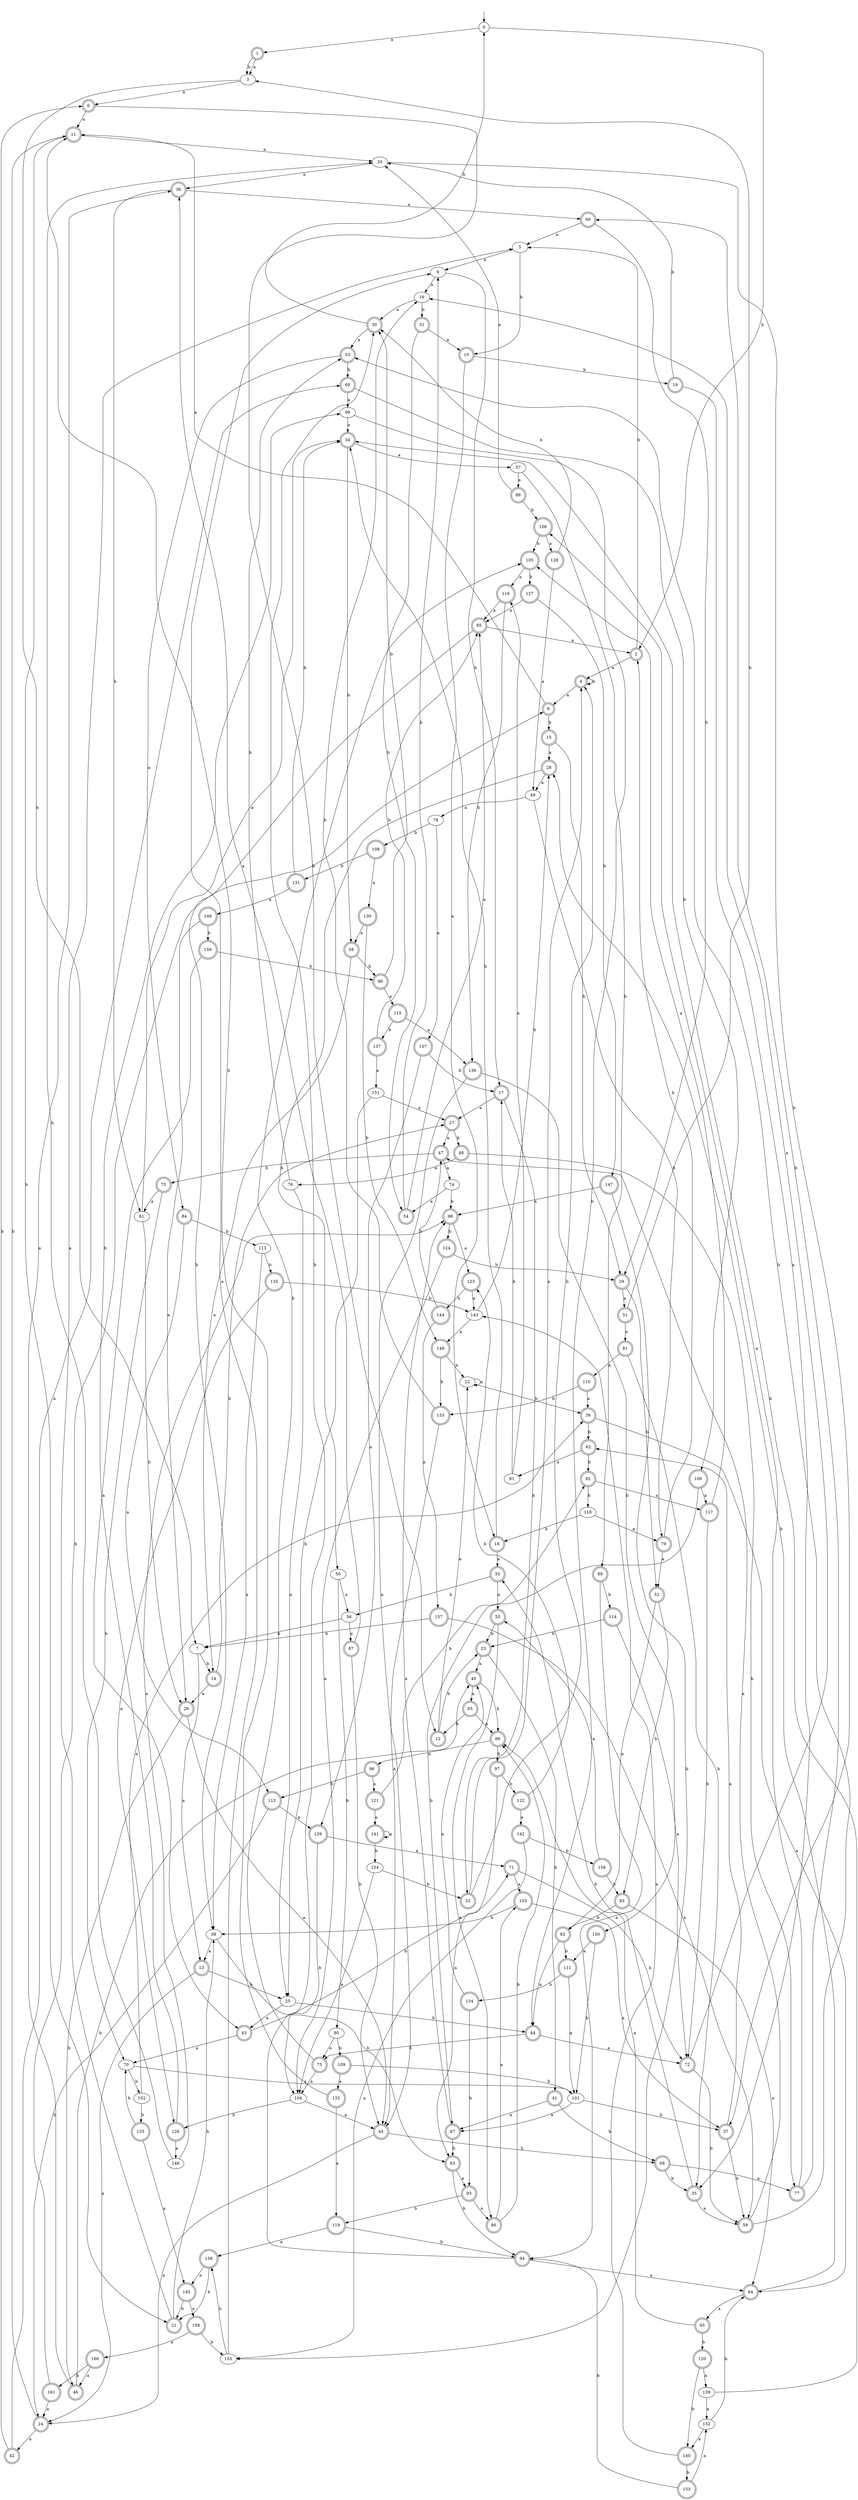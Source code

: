 digraph RandomDFA {
  __start0 [label="", shape=none];
  __start0 -> 0 [label=""];
  0 [shape=circle]
  0 -> 1 [label="a"]
  0 -> 2 [label="b"]
  1 [shape=doublecircle]
  1 -> 3 [label="a"]
  1 -> 3 [label="b"]
  2 [shape=doublecircle]
  2 -> 4 [label="a"]
  2 -> 5 [label="b"]
  3
  3 -> 6 [label="a"]
  3 -> 7 [label="b"]
  4 [shape=doublecircle]
  4 -> 8 [label="a"]
  4 -> 4 [label="b"]
  5
  5 -> 9 [label="a"]
  5 -> 10 [label="b"]
  6 [shape=doublecircle]
  6 -> 11 [label="a"]
  6 -> 12 [label="b"]
  7
  7 -> 13 [label="a"]
  7 -> 14 [label="b"]
  8 [shape=doublecircle]
  8 -> 11 [label="a"]
  8 -> 15 [label="b"]
  9
  9 -> 16 [label="a"]
  9 -> 17 [label="b"]
  10 [shape=doublecircle]
  10 -> 18 [label="a"]
  10 -> 19 [label="b"]
  11 [shape=doublecircle]
  11 -> 20 [label="a"]
  11 -> 21 [label="b"]
  12 [shape=doublecircle]
  12 -> 22 [label="a"]
  12 -> 23 [label="b"]
  13 [shape=doublecircle]
  13 -> 24 [label="a"]
  13 -> 25 [label="b"]
  14 [shape=doublecircle]
  14 -> 26 [label="a"]
  14 -> 27 [label="b"]
  15 [shape=doublecircle]
  15 -> 28 [label="a"]
  15 -> 29 [label="b"]
  16
  16 -> 30 [label="a"]
  16 -> 31 [label="b"]
  17 [shape=doublecircle]
  17 -> 27 [label="a"]
  17 -> 32 [label="b"]
  18 [shape=doublecircle]
  18 -> 33 [label="a"]
  18 -> 34 [label="b"]
  19 [shape=doublecircle]
  19 -> 35 [label="a"]
  19 -> 20 [label="b"]
  20
  20 -> 36 [label="a"]
  20 -> 37 [label="b"]
  21 [shape=doublecircle]
  21 -> 5 [label="a"]
  21 -> 38 [label="b"]
  22
  22 -> 22 [label="a"]
  22 -> 39 [label="b"]
  23 [shape=doublecircle]
  23 -> 40 [label="a"]
  23 -> 41 [label="b"]
  24 [shape=doublecircle]
  24 -> 42 [label="a"]
  24 -> 11 [label="b"]
  25
  25 -> 43 [label="a"]
  25 -> 44 [label="b"]
  26 [shape=doublecircle]
  26 -> 45 [label="a"]
  26 -> 46 [label="b"]
  27 [shape=doublecircle]
  27 -> 47 [label="a"]
  27 -> 48 [label="b"]
  28 [shape=doublecircle]
  28 -> 49 [label="a"]
  28 -> 50 [label="b"]
  29 [shape=doublecircle]
  29 -> 51 [label="a"]
  29 -> 52 [label="b"]
  30 [shape=doublecircle]
  30 -> 53 [label="a"]
  30 -> 0 [label="b"]
  31 [shape=doublecircle]
  31 -> 10 [label="a"]
  31 -> 54 [label="b"]
  32 [shape=doublecircle]
  32 -> 4 [label="a"]
  32 -> 4 [label="b"]
  33 [shape=doublecircle]
  33 -> 55 [label="a"]
  33 -> 56 [label="b"]
  34 [shape=doublecircle]
  34 -> 57 [label="a"]
  34 -> 58 [label="b"]
  35 [shape=doublecircle]
  35 -> 59 [label="a"]
  35 -> 33 [label="b"]
  36 [shape=doublecircle]
  36 -> 60 [label="a"]
  36 -> 61 [label="b"]
  37 [shape=doublecircle]
  37 -> 62 [label="a"]
  37 -> 59 [label="b"]
  38
  38 -> 13 [label="a"]
  38 -> 63 [label="b"]
  39 [shape=doublecircle]
  39 -> 64 [label="a"]
  39 -> 62 [label="b"]
  40 [shape=doublecircle]
  40 -> 65 [label="a"]
  40 -> 66 [label="b"]
  41 [shape=doublecircle]
  41 -> 67 [label="a"]
  41 -> 68 [label="b"]
  42 [shape=doublecircle]
  42 -> 69 [label="a"]
  42 -> 6 [label="b"]
  43 [shape=doublecircle]
  43 -> 70 [label="a"]
  43 -> 71 [label="b"]
  44 [shape=doublecircle]
  44 -> 72 [label="a"]
  44 -> 73 [label="b"]
  45 [shape=doublecircle]
  45 -> 24 [label="a"]
  45 -> 68 [label="b"]
  46 [shape=doublecircle]
  46 -> 36 [label="a"]
  46 -> 40 [label="b"]
  47 [shape=doublecircle]
  47 -> 74 [label="a"]
  47 -> 75 [label="b"]
  48 [shape=doublecircle]
  48 -> 76 [label="a"]
  48 -> 77 [label="b"]
  49
  49 -> 78 [label="a"]
  49 -> 79 [label="b"]
  50
  50 -> 56 [label="a"]
  50 -> 80 [label="b"]
  51 [shape=doublecircle]
  51 -> 81 [label="a"]
  51 -> 3 [label="b"]
  52 [shape=doublecircle]
  52 -> 82 [label="a"]
  52 -> 83 [label="b"]
  53 [shape=doublecircle]
  53 -> 84 [label="a"]
  53 -> 69 [label="b"]
  54 [shape=doublecircle]
  54 -> 85 [label="a"]
  54 -> 9 [label="b"]
  55 [shape=doublecircle]
  55 -> 86 [label="a"]
  55 -> 23 [label="b"]
  56
  56 -> 87 [label="a"]
  56 -> 7 [label="b"]
  57
  57 -> 88 [label="a"]
  57 -> 89 [label="b"]
  58 [shape=doublecircle]
  58 -> 14 [label="a"]
  58 -> 90 [label="b"]
  59 [shape=doublecircle]
  59 -> 47 [label="a"]
  59 -> 53 [label="b"]
  60 [shape=doublecircle]
  60 -> 5 [label="a"]
  60 -> 29 [label="b"]
  61
  61 -> 34 [label="a"]
  61 -> 26 [label="b"]
  62 [shape=doublecircle]
  62 -> 91 [label="a"]
  62 -> 92 [label="b"]
  63 [shape=doublecircle]
  63 -> 93 [label="a"]
  63 -> 94 [label="b"]
  64 [shape=doublecircle]
  64 -> 95 [label="a"]
  64 -> 28 [label="b"]
  65 [shape=doublecircle]
  65 -> 66 [label="a"]
  65 -> 12 [label="b"]
  66 [shape=doublecircle]
  66 -> 96 [label="a"]
  66 -> 97 [label="b"]
  67 [shape=doublecircle]
  67 -> 98 [label="a"]
  67 -> 63 [label="b"]
  68 [shape=doublecircle]
  68 -> 77 [label="a"]
  68 -> 35 [label="b"]
  69 [shape=doublecircle]
  69 -> 99 [label="a"]
  69 -> 100 [label="b"]
  70
  70 -> 101 [label="a"]
  70 -> 102 [label="b"]
  71 [shape=doublecircle]
  71 -> 103 [label="a"]
  71 -> 72 [label="b"]
  72 [shape=doublecircle]
  72 -> 16 [label="a"]
  72 -> 59 [label="b"]
  73 [shape=doublecircle]
  73 -> 104 [label="a"]
  73 -> 105 [label="b"]
  74
  74 -> 54 [label="a"]
  74 -> 98 [label="b"]
  75 [shape=doublecircle]
  75 -> 61 [label="a"]
  75 -> 70 [label="b"]
  76
  76 -> 25 [label="a"]
  76 -> 53 [label="b"]
  77 [shape=doublecircle]
  77 -> 106 [label="a"]
  77 -> 60 [label="b"]
  78
  78 -> 107 [label="a"]
  78 -> 108 [label="b"]
  79 [shape=doublecircle]
  79 -> 52 [label="a"]
  79 -> 2 [label="b"]
  80
  80 -> 73 [label="a"]
  80 -> 109 [label="b"]
  81 [shape=doublecircle]
  81 -> 110 [label="a"]
  81 -> 35 [label="b"]
  82 [shape=doublecircle]
  82 -> 44 [label="a"]
  82 -> 111 [label="b"]
  83 [shape=doublecircle]
  83 -> 64 [label="a"]
  83 -> 82 [label="b"]
  84 [shape=doublecircle]
  84 -> 112 [label="a"]
  84 -> 113 [label="b"]
  85 [shape=doublecircle]
  85 -> 2 [label="a"]
  85 -> 38 [label="b"]
  86 [shape=doublecircle]
  86 -> 103 [label="a"]
  86 -> 66 [label="b"]
  87 [shape=doublecircle]
  87 -> 36 [label="a"]
  87 -> 45 [label="b"]
  88 [shape=doublecircle]
  88 -> 20 [label="a"]
  88 -> 106 [label="b"]
  89 [shape=doublecircle]
  89 -> 94 [label="a"]
  89 -> 114 [label="b"]
  90 [shape=doublecircle]
  90 -> 115 [label="a"]
  90 -> 30 [label="b"]
  91
  91 -> 116 [label="a"]
  91 -> 17 [label="b"]
  92 [shape=doublecircle]
  92 -> 117 [label="a"]
  92 -> 118 [label="b"]
  93 [shape=doublecircle]
  93 -> 86 [label="a"]
  93 -> 119 [label="b"]
  94 [shape=doublecircle]
  94 -> 64 [label="a"]
  94 -> 30 [label="b"]
  95 [shape=doublecircle]
  95 -> 66 [label="a"]
  95 -> 120 [label="b"]
  96 [shape=doublecircle]
  96 -> 121 [label="a"]
  96 -> 112 [label="b"]
  97 [shape=doublecircle]
  97 -> 63 [label="a"]
  97 -> 122 [label="b"]
  98 [shape=doublecircle]
  98 -> 123 [label="a"]
  98 -> 124 [label="b"]
  99
  99 -> 34 [label="a"]
  99 -> 44 [label="b"]
  100 [shape=doublecircle]
  100 -> 117 [label="a"]
  100 -> 67 [label="b"]
  101
  101 -> 67 [label="a"]
  101 -> 37 [label="b"]
  102
  102 -> 39 [label="a"]
  102 -> 125 [label="b"]
  103 [shape=doublecircle]
  103 -> 37 [label="a"]
  103 -> 38 [label="b"]
  104
  104 -> 45 [label="a"]
  104 -> 126 [label="b"]
  105 [shape=doublecircle]
  105 -> 116 [label="a"]
  105 -> 127 [label="b"]
  106 [shape=doublecircle]
  106 -> 128 [label="a"]
  106 -> 105 [label="b"]
  107 [shape=doublecircle]
  107 -> 129 [label="a"]
  107 -> 17 [label="b"]
  108 [shape=doublecircle]
  108 -> 130 [label="a"]
  108 -> 131 [label="b"]
  109 [shape=doublecircle]
  109 -> 132 [label="a"]
  109 -> 101 [label="b"]
  110 [shape=doublecircle]
  110 -> 39 [label="a"]
  110 -> 133 [label="b"]
  111 [shape=doublecircle]
  111 -> 101 [label="a"]
  111 -> 134 [label="b"]
  112 [shape=doublecircle]
  112 -> 129 [label="a"]
  112 -> 24 [label="b"]
  113
  113 -> 38 [label="a"]
  113 -> 135 [label="b"]
  114 [shape=doublecircle]
  114 -> 72 [label="a"]
  114 -> 23 [label="b"]
  115 [shape=doublecircle]
  115 -> 136 [label="a"]
  115 -> 137 [label="b"]
  116 [shape=doublecircle]
  116 -> 85 [label="a"]
  116 -> 136 [label="b"]
  117 [shape=doublecircle]
  117 -> 105 [label="a"]
  117 -> 72 [label="b"]
  118
  118 -> 79 [label="a"]
  118 -> 18 [label="b"]
  119 [shape=doublecircle]
  119 -> 138 [label="a"]
  119 -> 94 [label="b"]
  120 [shape=doublecircle]
  120 -> 139 [label="a"]
  120 -> 140 [label="b"]
  121 [shape=doublecircle]
  121 -> 141 [label="a"]
  121 -> 92 [label="b"]
  122 [shape=doublecircle]
  122 -> 142 [label="a"]
  122 -> 123 [label="b"]
  123 [shape=doublecircle]
  123 -> 143 [label="a"]
  123 -> 144 [label="b"]
  124 [shape=doublecircle]
  124 -> 104 [label="a"]
  124 -> 29 [label="b"]
  125 [shape=doublecircle]
  125 -> 145 [label="a"]
  125 -> 70 [label="b"]
  126 [shape=doublecircle]
  126 -> 146 [label="a"]
  126 -> 99 [label="b"]
  127 [shape=doublecircle]
  127 -> 85 [label="a"]
  127 -> 147 [label="b"]
  128 [shape=doublecircle]
  128 -> 49 [label="a"]
  128 -> 30 [label="b"]
  129 [shape=doublecircle]
  129 -> 71 [label="a"]
  129 -> 104 [label="b"]
  130 [shape=doublecircle]
  130 -> 58 [label="a"]
  130 -> 148 [label="b"]
  131 [shape=doublecircle]
  131 -> 149 [label="a"]
  131 -> 34 [label="b"]
  132 [shape=doublecircle]
  132 -> 119 [label="a"]
  132 -> 11 [label="b"]
  133 [shape=doublecircle]
  133 -> 45 [label="a"]
  133 -> 16 [label="b"]
  134 [shape=doublecircle]
  134 -> 40 [label="a"]
  134 -> 93 [label="b"]
  135 [shape=doublecircle]
  135 -> 126 [label="a"]
  135 -> 143 [label="b"]
  136 [shape=doublecircle]
  136 -> 45 [label="a"]
  136 -> 150 [label="b"]
  137 [shape=doublecircle]
  137 -> 151 [label="a"]
  137 -> 85 [label="b"]
  138 [shape=doublecircle]
  138 -> 145 [label="a"]
  138 -> 21 [label="b"]
  139
  139 -> 152 [label="a"]
  139 -> 34 [label="b"]
  140 [shape=doublecircle]
  140 -> 143 [label="a"]
  140 -> 153 [label="b"]
  141 [shape=doublecircle]
  141 -> 141 [label="a"]
  141 -> 154 [label="b"]
  142 [shape=doublecircle]
  142 -> 155 [label="a"]
  142 -> 156 [label="b"]
  143
  143 -> 148 [label="a"]
  143 -> 28 [label="b"]
  144 [shape=doublecircle]
  144 -> 157 [label="a"]
  144 -> 47 [label="b"]
  145 [shape=doublecircle]
  145 -> 158 [label="a"]
  145 -> 21 [label="b"]
  146
  146 -> 98 [label="a"]
  146 -> 20 [label="b"]
  147 [shape=doublecircle]
  147 -> 98 [label="a"]
  147 -> 155 [label="b"]
  148 [shape=doublecircle]
  148 -> 22 [label="a"]
  148 -> 133 [label="b"]
  149 [shape=doublecircle]
  149 -> 26 [label="a"]
  149 -> 159 [label="b"]
  150 [shape=doublecircle]
  150 -> 111 [label="a"]
  150 -> 101 [label="b"]
  151
  151 -> 27 [label="a"]
  151 -> 25 [label="b"]
  152
  152 -> 140 [label="a"]
  152 -> 64 [label="b"]
  153 [shape=doublecircle]
  153 -> 152 [label="a"]
  153 -> 94 [label="b"]
  154
  154 -> 104 [label="a"]
  154 -> 32 [label="b"]
  155
  155 -> 9 [label="a"]
  155 -> 138 [label="b"]
  156 [shape=doublecircle]
  156 -> 55 [label="a"]
  156 -> 83 [label="b"]
  157 [shape=doublecircle]
  157 -> 59 [label="a"]
  157 -> 7 [label="b"]
  158 [shape=doublecircle]
  158 -> 160 [label="a"]
  158 -> 155 [label="b"]
  159 [shape=doublecircle]
  159 -> 43 [label="a"]
  159 -> 90 [label="b"]
  160 [shape=doublecircle]
  160 -> 46 [label="a"]
  160 -> 161 [label="b"]
  161 [shape=doublecircle]
  161 -> 24 [label="a"]
  161 -> 8 [label="b"]
}
